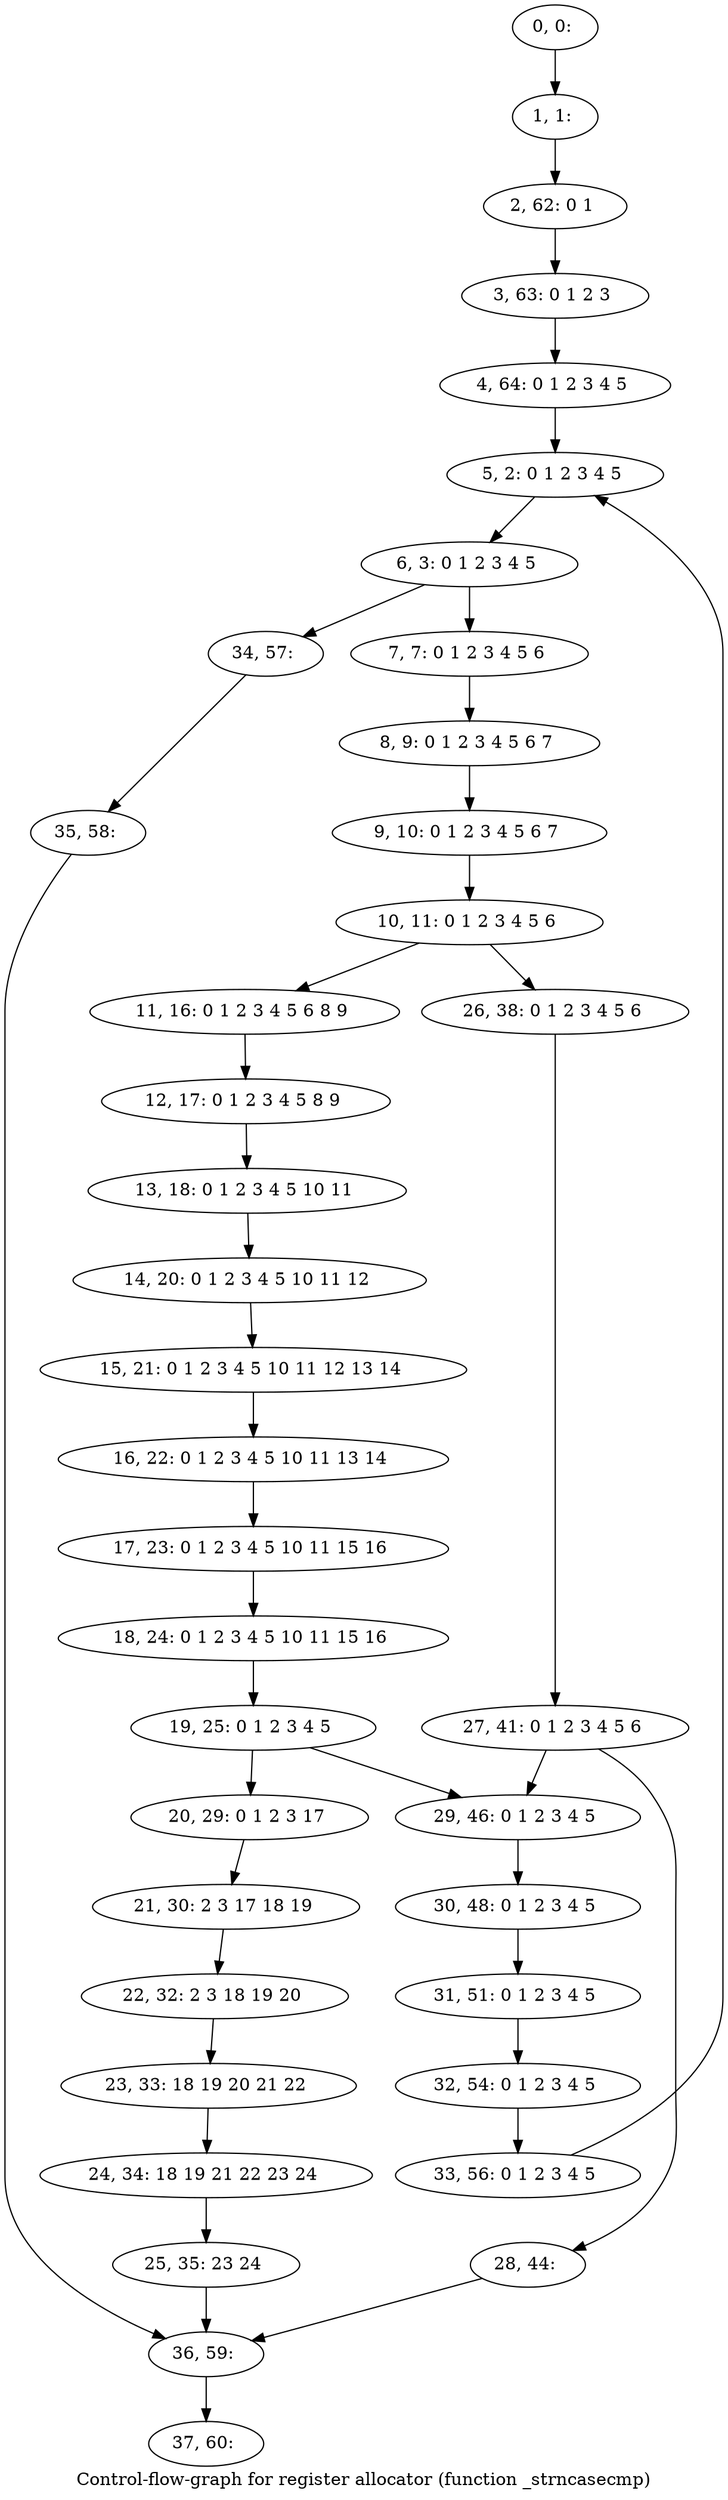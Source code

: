 digraph G {
graph [label="Control-flow-graph for register allocator (function _strncasecmp)"]
0[label="0, 0: "];
1[label="1, 1: "];
2[label="2, 62: 0 1 "];
3[label="3, 63: 0 1 2 3 "];
4[label="4, 64: 0 1 2 3 4 5 "];
5[label="5, 2: 0 1 2 3 4 5 "];
6[label="6, 3: 0 1 2 3 4 5 "];
7[label="7, 7: 0 1 2 3 4 5 6 "];
8[label="8, 9: 0 1 2 3 4 5 6 7 "];
9[label="9, 10: 0 1 2 3 4 5 6 7 "];
10[label="10, 11: 0 1 2 3 4 5 6 "];
11[label="11, 16: 0 1 2 3 4 5 6 8 9 "];
12[label="12, 17: 0 1 2 3 4 5 8 9 "];
13[label="13, 18: 0 1 2 3 4 5 10 11 "];
14[label="14, 20: 0 1 2 3 4 5 10 11 12 "];
15[label="15, 21: 0 1 2 3 4 5 10 11 12 13 14 "];
16[label="16, 22: 0 1 2 3 4 5 10 11 13 14 "];
17[label="17, 23: 0 1 2 3 4 5 10 11 15 16 "];
18[label="18, 24: 0 1 2 3 4 5 10 11 15 16 "];
19[label="19, 25: 0 1 2 3 4 5 "];
20[label="20, 29: 0 1 2 3 17 "];
21[label="21, 30: 2 3 17 18 19 "];
22[label="22, 32: 2 3 18 19 20 "];
23[label="23, 33: 18 19 20 21 22 "];
24[label="24, 34: 18 19 21 22 23 24 "];
25[label="25, 35: 23 24 "];
26[label="26, 38: 0 1 2 3 4 5 6 "];
27[label="27, 41: 0 1 2 3 4 5 6 "];
28[label="28, 44: "];
29[label="29, 46: 0 1 2 3 4 5 "];
30[label="30, 48: 0 1 2 3 4 5 "];
31[label="31, 51: 0 1 2 3 4 5 "];
32[label="32, 54: 0 1 2 3 4 5 "];
33[label="33, 56: 0 1 2 3 4 5 "];
34[label="34, 57: "];
35[label="35, 58: "];
36[label="36, 59: "];
37[label="37, 60: "];
0->1 ;
1->2 ;
2->3 ;
3->4 ;
4->5 ;
5->6 ;
6->7 ;
6->34 ;
7->8 ;
8->9 ;
9->10 ;
10->11 ;
10->26 ;
11->12 ;
12->13 ;
13->14 ;
14->15 ;
15->16 ;
16->17 ;
17->18 ;
18->19 ;
19->20 ;
19->29 ;
20->21 ;
21->22 ;
22->23 ;
23->24 ;
24->25 ;
25->36 ;
26->27 ;
27->28 ;
27->29 ;
28->36 ;
29->30 ;
30->31 ;
31->32 ;
32->33 ;
33->5 ;
34->35 ;
35->36 ;
36->37 ;
}
